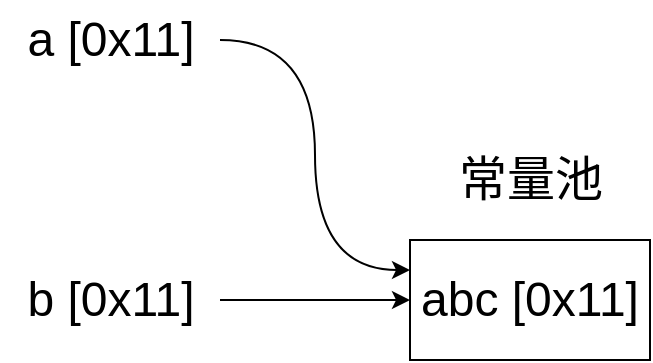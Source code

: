 <mxfile version="20.5.3" type="github">
  <diagram id="PdtkbvHBkK5tWsDxgZCf" name="第 1 页">
    <mxGraphModel dx="664" dy="475" grid="1" gridSize="10" guides="1" tooltips="1" connect="1" arrows="1" fold="1" page="1" pageScale="1" pageWidth="827" pageHeight="1169" math="0" shadow="0">
      <root>
        <mxCell id="0" />
        <mxCell id="1" parent="0" />
        <mxCell id="QH6_DG5szJfKGqiFsPjg-7" style="edgeStyle=orthogonalEdgeStyle;rounded=0;orthogonalLoop=1;jettySize=auto;html=1;entryX=0;entryY=0.25;entryDx=0;entryDy=0;fontSize=24;curved=1;" edge="1" parent="1" source="QH6_DG5szJfKGqiFsPjg-1" target="QH6_DG5szJfKGqiFsPjg-3">
          <mxGeometry relative="1" as="geometry" />
        </mxCell>
        <mxCell id="QH6_DG5szJfKGqiFsPjg-1" value="&lt;span style=&quot;font-size: 24px;&quot;&gt;a [0x11]&lt;/span&gt;" style="text;html=1;align=center;verticalAlign=middle;resizable=0;points=[];autosize=1;strokeColor=none;fillColor=none;" vertex="1" parent="1">
          <mxGeometry x="45" y="400" width="110" height="40" as="geometry" />
        </mxCell>
        <mxCell id="QH6_DG5szJfKGqiFsPjg-8" style="edgeStyle=orthogonalEdgeStyle;curved=1;rounded=0;orthogonalLoop=1;jettySize=auto;html=1;entryX=0;entryY=0.5;entryDx=0;entryDy=0;fontSize=24;" edge="1" parent="1" source="QH6_DG5szJfKGqiFsPjg-2" target="QH6_DG5szJfKGqiFsPjg-3">
          <mxGeometry relative="1" as="geometry" />
        </mxCell>
        <mxCell id="QH6_DG5szJfKGqiFsPjg-2" value="b [0x11]" style="text;html=1;align=center;verticalAlign=middle;resizable=0;points=[];autosize=1;strokeColor=none;fillColor=none;fontSize=24;" vertex="1" parent="1">
          <mxGeometry x="45" y="530" width="110" height="40" as="geometry" />
        </mxCell>
        <mxCell id="QH6_DG5szJfKGqiFsPjg-3" value="abc [0x11]" style="rounded=0;whiteSpace=wrap;html=1;fontSize=24;" vertex="1" parent="1">
          <mxGeometry x="250" y="520" width="120" height="60" as="geometry" />
        </mxCell>
        <mxCell id="QH6_DG5szJfKGqiFsPjg-5" value="常量池" style="text;html=1;align=center;verticalAlign=middle;resizable=0;points=[];autosize=1;strokeColor=none;fillColor=none;fontSize=24;" vertex="1" parent="1">
          <mxGeometry x="260" y="470" width="100" height="40" as="geometry" />
        </mxCell>
      </root>
    </mxGraphModel>
  </diagram>
</mxfile>
